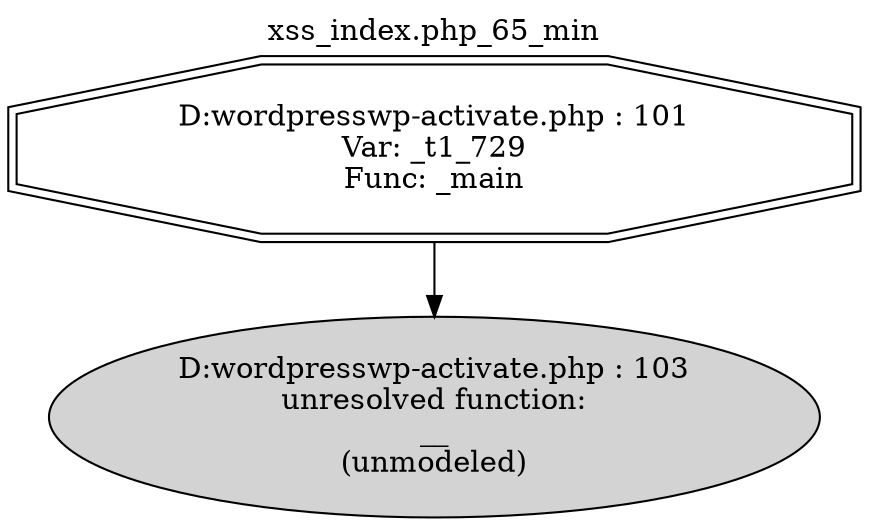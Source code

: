 digraph cfg {
  label="xss_index.php_65_min";
  labelloc=t;
  n1 [shape=doubleoctagon, label="D:\wordpress\wp-activate.php : 101\nVar: _t1_729\nFunc: _main\n"];
  n2 [shape=ellipse, label="D:\wordpress\wp-activate.php : 103\nunresolved function:\n__\n(unmodeled)\n",style=filled];
  n1 -> n2;
}
